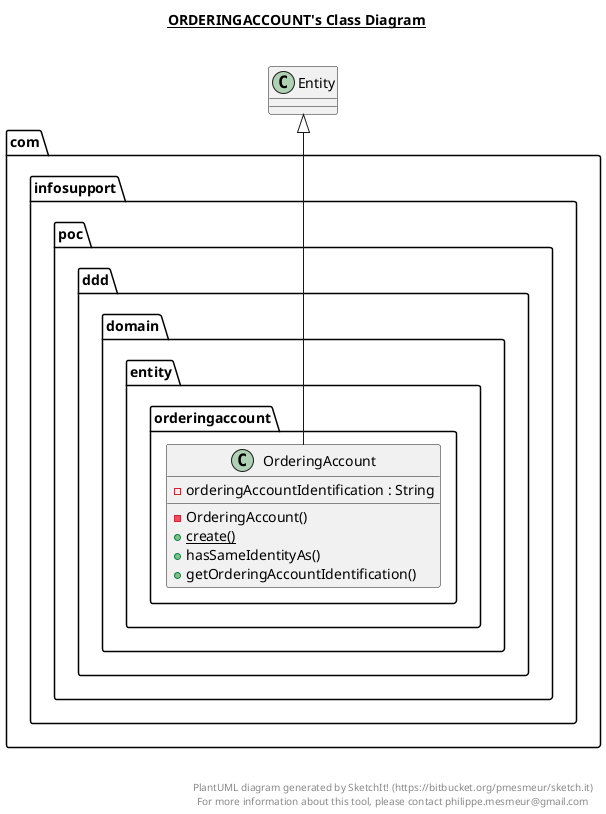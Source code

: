 @startuml

title __ORDERINGACCOUNT's Class Diagram__\n

  package com.infosupport.poc.ddd.domain.entity {
    package com.infosupport.poc.ddd.domain.entity.orderingaccount {
      class OrderingAccount {
          - orderingAccountIdentification : String
          - OrderingAccount()
          {static} + create()
          + hasSameIdentityAs()
          + getOrderingAccountIdentification()
      }
    }
  }
  

  OrderingAccount -up-|> Entity


right footer


PlantUML diagram generated by SketchIt! (https://bitbucket.org/pmesmeur/sketch.it)
For more information about this tool, please contact philippe.mesmeur@gmail.com
endfooter

@enduml
